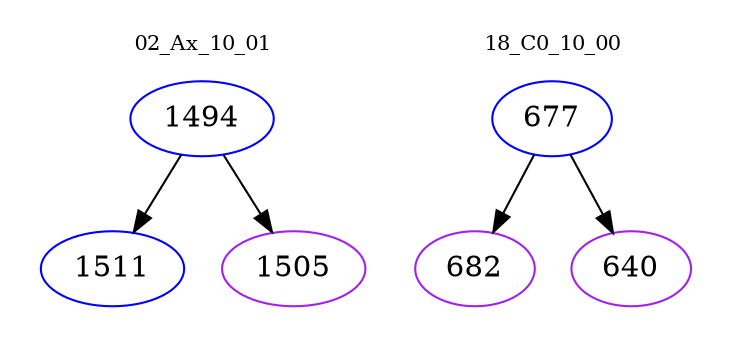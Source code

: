 digraph{
subgraph cluster_0 {
color = white
label = "02_Ax_10_01";
fontsize=10;
T0_1494 [label="1494", color="blue"]
T0_1494 -> T0_1511 [color="black"]
T0_1511 [label="1511", color="blue"]
T0_1494 -> T0_1505 [color="black"]
T0_1505 [label="1505", color="purple"]
}
subgraph cluster_1 {
color = white
label = "18_C0_10_00";
fontsize=10;
T1_677 [label="677", color="blue"]
T1_677 -> T1_682 [color="black"]
T1_682 [label="682", color="purple"]
T1_677 -> T1_640 [color="black"]
T1_640 [label="640", color="purple"]
}
}
